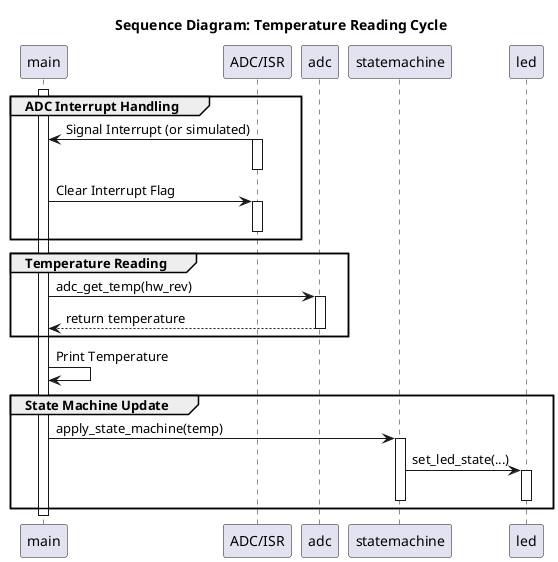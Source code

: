 @startuml
title Sequence Diagram: Temperature Reading Cycle

participant "main" as Main
participant "ADC/ISR" as ISR order 10
participant "adc" as ADC order 20
participant "statemachine" as SM order 30
participant "led" as LED order 40 
' Annahme: Statemachine steuert LED

activate Main

group ADC Interrupt Handling
    ISR -> Main : Signal Interrupt (or simulated)
    activate ISR
    deactivate ISR
    Main -> ISR : Clear Interrupt Flag
    activate ISR
    deactivate ISR
end

group Temperature Reading
    Main -> ADC : adc_get_temp(hw_rev)
    activate ADC
    ' ADC interagiert intern mit Hardware (nicht gezeigt)
    ADC --> Main : return temperature
    deactivate ADC
end

Main -> Main : Print Temperature

group State Machine Update
    Main -> SM : apply_state_machine(temp)
    activate SM
    ' Annahme: State Machine entscheidet über LED-Status
    SM -> LED : set_led_state(...)
    activate LED
    deactivate LED
    ' Weitere Aktionen der State Machine (nicht gezeigt)
    deactivate SM
end

' Loop back to waiting state implied by Activity Diagram
deactivate Main

@enduml